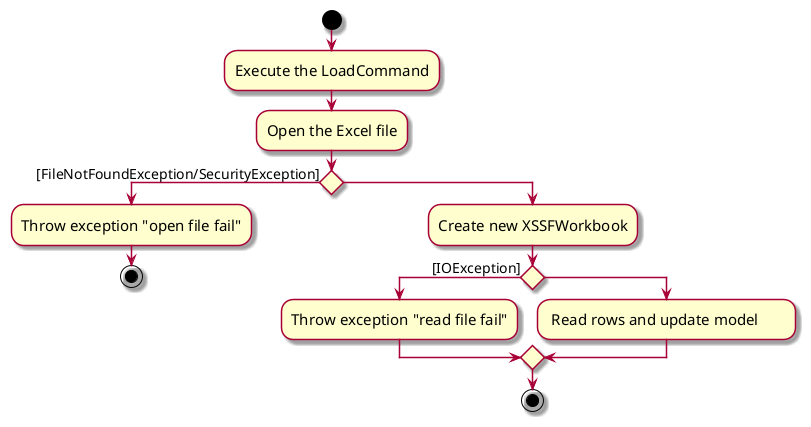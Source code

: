 @startuml
skin rose
skinparam ActivityFontSize 15
skinparam ArrowFontSize 14

start
:Execute the LoadCommand;
:Open the Excel file;
if () then ([FileNotFoundException/SecurityException])
  :Throw exception "open file fail";
  stop
else ()
  :Create new XSSFWorkbook;
  if () then ([IOException])
    :Throw exception "read file fail";
  else ()
    : Read rows and update model       ;
  endif
stop
@enduml
